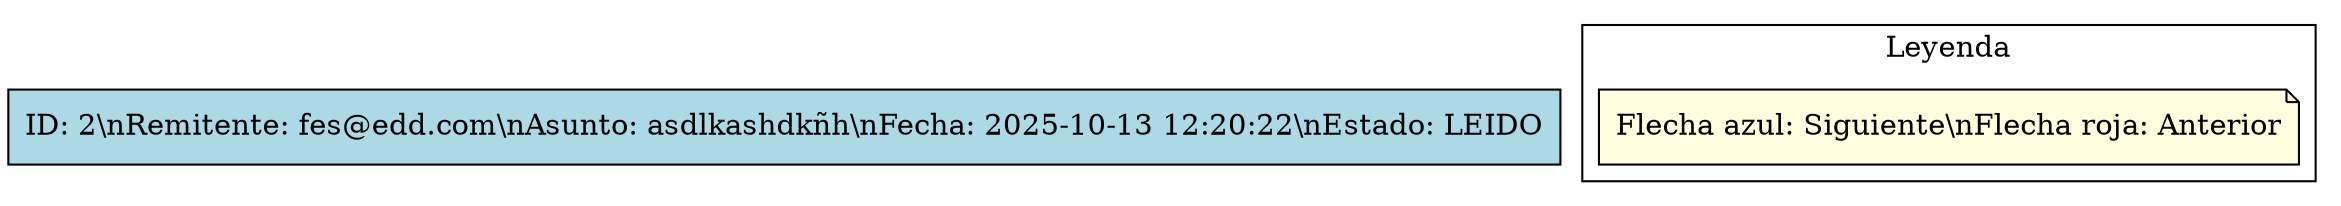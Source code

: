 digraph CorreosRecibidos {
  rankdir=TB;
  node [shape=record, style=filled, fillcolor=lightblue];
  edge [color=darkblue];

  correo0 [label="
ID: 2\\n
Remitente: fes@edd.com\\n
Asunto: asdlkashdkñh\\n
Fecha: 2025-10-13 12:20:22\\n
Estado: LEIDO"];

  // Leyenda
  subgraph cluster_leyenda {
    label="Leyenda";
    leyenda1 [label="Flecha azul: Siguiente\\nFlecha roja: Anterior", shape=note, fillcolor=lightyellow];
  }
}
